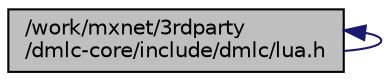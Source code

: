 digraph "/work/mxnet/3rdparty/dmlc-core/include/dmlc/lua.h"
{
 // LATEX_PDF_SIZE
  edge [fontname="Helvetica",fontsize="10",labelfontname="Helvetica",labelfontsize="10"];
  node [fontname="Helvetica",fontsize="10",shape=record];
  Node1 [label="/work/mxnet/3rdparty\l/dmlc-core/include/dmlc/lua.h",height=0.2,width=0.4,color="black", fillcolor="grey75", style="filled", fontcolor="black",tooltip="C++11 header only interface to easily interact with Lua and Torch. This code is evolved from torch pl..."];
  Node1 -> Node1 [dir="back",color="midnightblue",fontsize="10",style="solid",fontname="Helvetica"];
}
